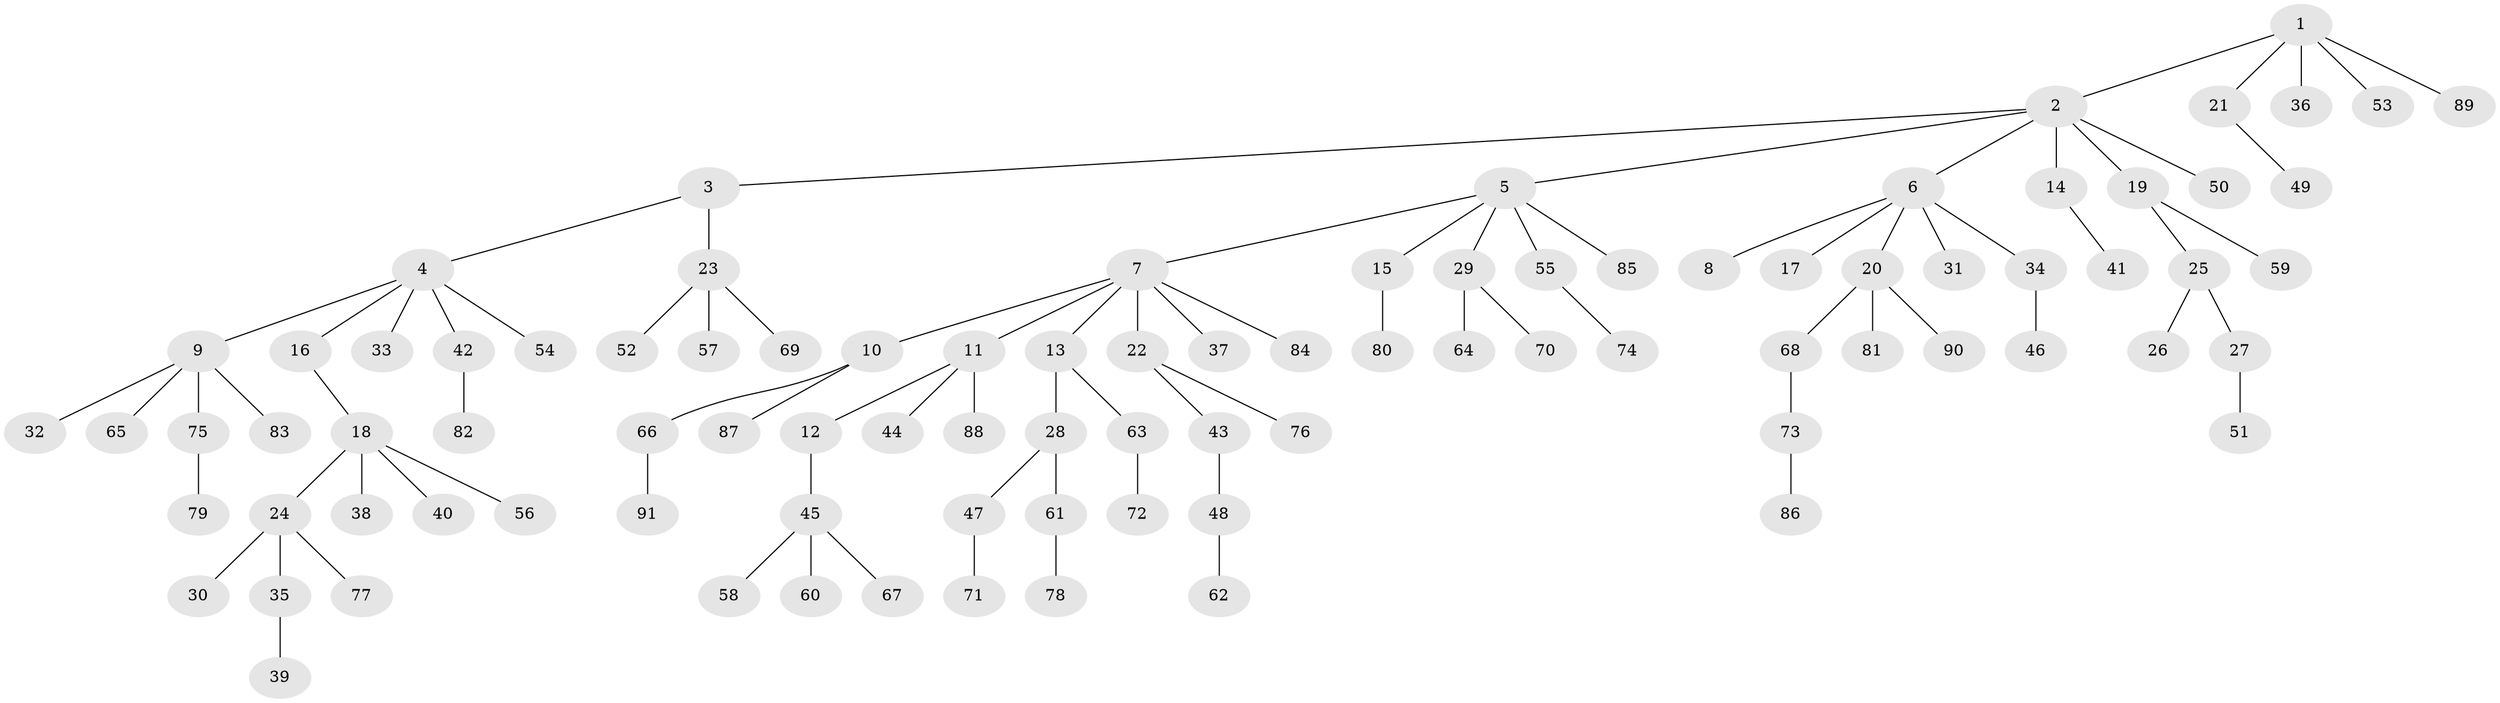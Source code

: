// Generated by graph-tools (version 1.1) at 2025/52/03/09/25 04:52:23]
// undirected, 91 vertices, 90 edges
graph export_dot {
graph [start="1"]
  node [color=gray90,style=filled];
  1;
  2;
  3;
  4;
  5;
  6;
  7;
  8;
  9;
  10;
  11;
  12;
  13;
  14;
  15;
  16;
  17;
  18;
  19;
  20;
  21;
  22;
  23;
  24;
  25;
  26;
  27;
  28;
  29;
  30;
  31;
  32;
  33;
  34;
  35;
  36;
  37;
  38;
  39;
  40;
  41;
  42;
  43;
  44;
  45;
  46;
  47;
  48;
  49;
  50;
  51;
  52;
  53;
  54;
  55;
  56;
  57;
  58;
  59;
  60;
  61;
  62;
  63;
  64;
  65;
  66;
  67;
  68;
  69;
  70;
  71;
  72;
  73;
  74;
  75;
  76;
  77;
  78;
  79;
  80;
  81;
  82;
  83;
  84;
  85;
  86;
  87;
  88;
  89;
  90;
  91;
  1 -- 2;
  1 -- 21;
  1 -- 36;
  1 -- 53;
  1 -- 89;
  2 -- 3;
  2 -- 5;
  2 -- 6;
  2 -- 14;
  2 -- 19;
  2 -- 50;
  3 -- 4;
  3 -- 23;
  4 -- 9;
  4 -- 16;
  4 -- 33;
  4 -- 42;
  4 -- 54;
  5 -- 7;
  5 -- 15;
  5 -- 29;
  5 -- 55;
  5 -- 85;
  6 -- 8;
  6 -- 17;
  6 -- 20;
  6 -- 31;
  6 -- 34;
  7 -- 10;
  7 -- 11;
  7 -- 13;
  7 -- 22;
  7 -- 37;
  7 -- 84;
  9 -- 32;
  9 -- 65;
  9 -- 75;
  9 -- 83;
  10 -- 66;
  10 -- 87;
  11 -- 12;
  11 -- 44;
  11 -- 88;
  12 -- 45;
  13 -- 28;
  13 -- 63;
  14 -- 41;
  15 -- 80;
  16 -- 18;
  18 -- 24;
  18 -- 38;
  18 -- 40;
  18 -- 56;
  19 -- 25;
  19 -- 59;
  20 -- 68;
  20 -- 81;
  20 -- 90;
  21 -- 49;
  22 -- 43;
  22 -- 76;
  23 -- 52;
  23 -- 57;
  23 -- 69;
  24 -- 30;
  24 -- 35;
  24 -- 77;
  25 -- 26;
  25 -- 27;
  27 -- 51;
  28 -- 47;
  28 -- 61;
  29 -- 64;
  29 -- 70;
  34 -- 46;
  35 -- 39;
  42 -- 82;
  43 -- 48;
  45 -- 58;
  45 -- 60;
  45 -- 67;
  47 -- 71;
  48 -- 62;
  55 -- 74;
  61 -- 78;
  63 -- 72;
  66 -- 91;
  68 -- 73;
  73 -- 86;
  75 -- 79;
}
